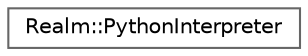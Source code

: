 digraph "Graphical Class Hierarchy"
{
 // LATEX_PDF_SIZE
  bgcolor="transparent";
  edge [fontname=Helvetica,fontsize=10,labelfontname=Helvetica,labelfontsize=10];
  node [fontname=Helvetica,fontsize=10,shape=box,height=0.2,width=0.4];
  rankdir="LR";
  Node0 [id="Node000000",label="Realm::PythonInterpreter",height=0.2,width=0.4,color="grey40", fillcolor="white", style="filled",URL="$classRealm_1_1PythonInterpreter.html",tooltip=" "];
}
